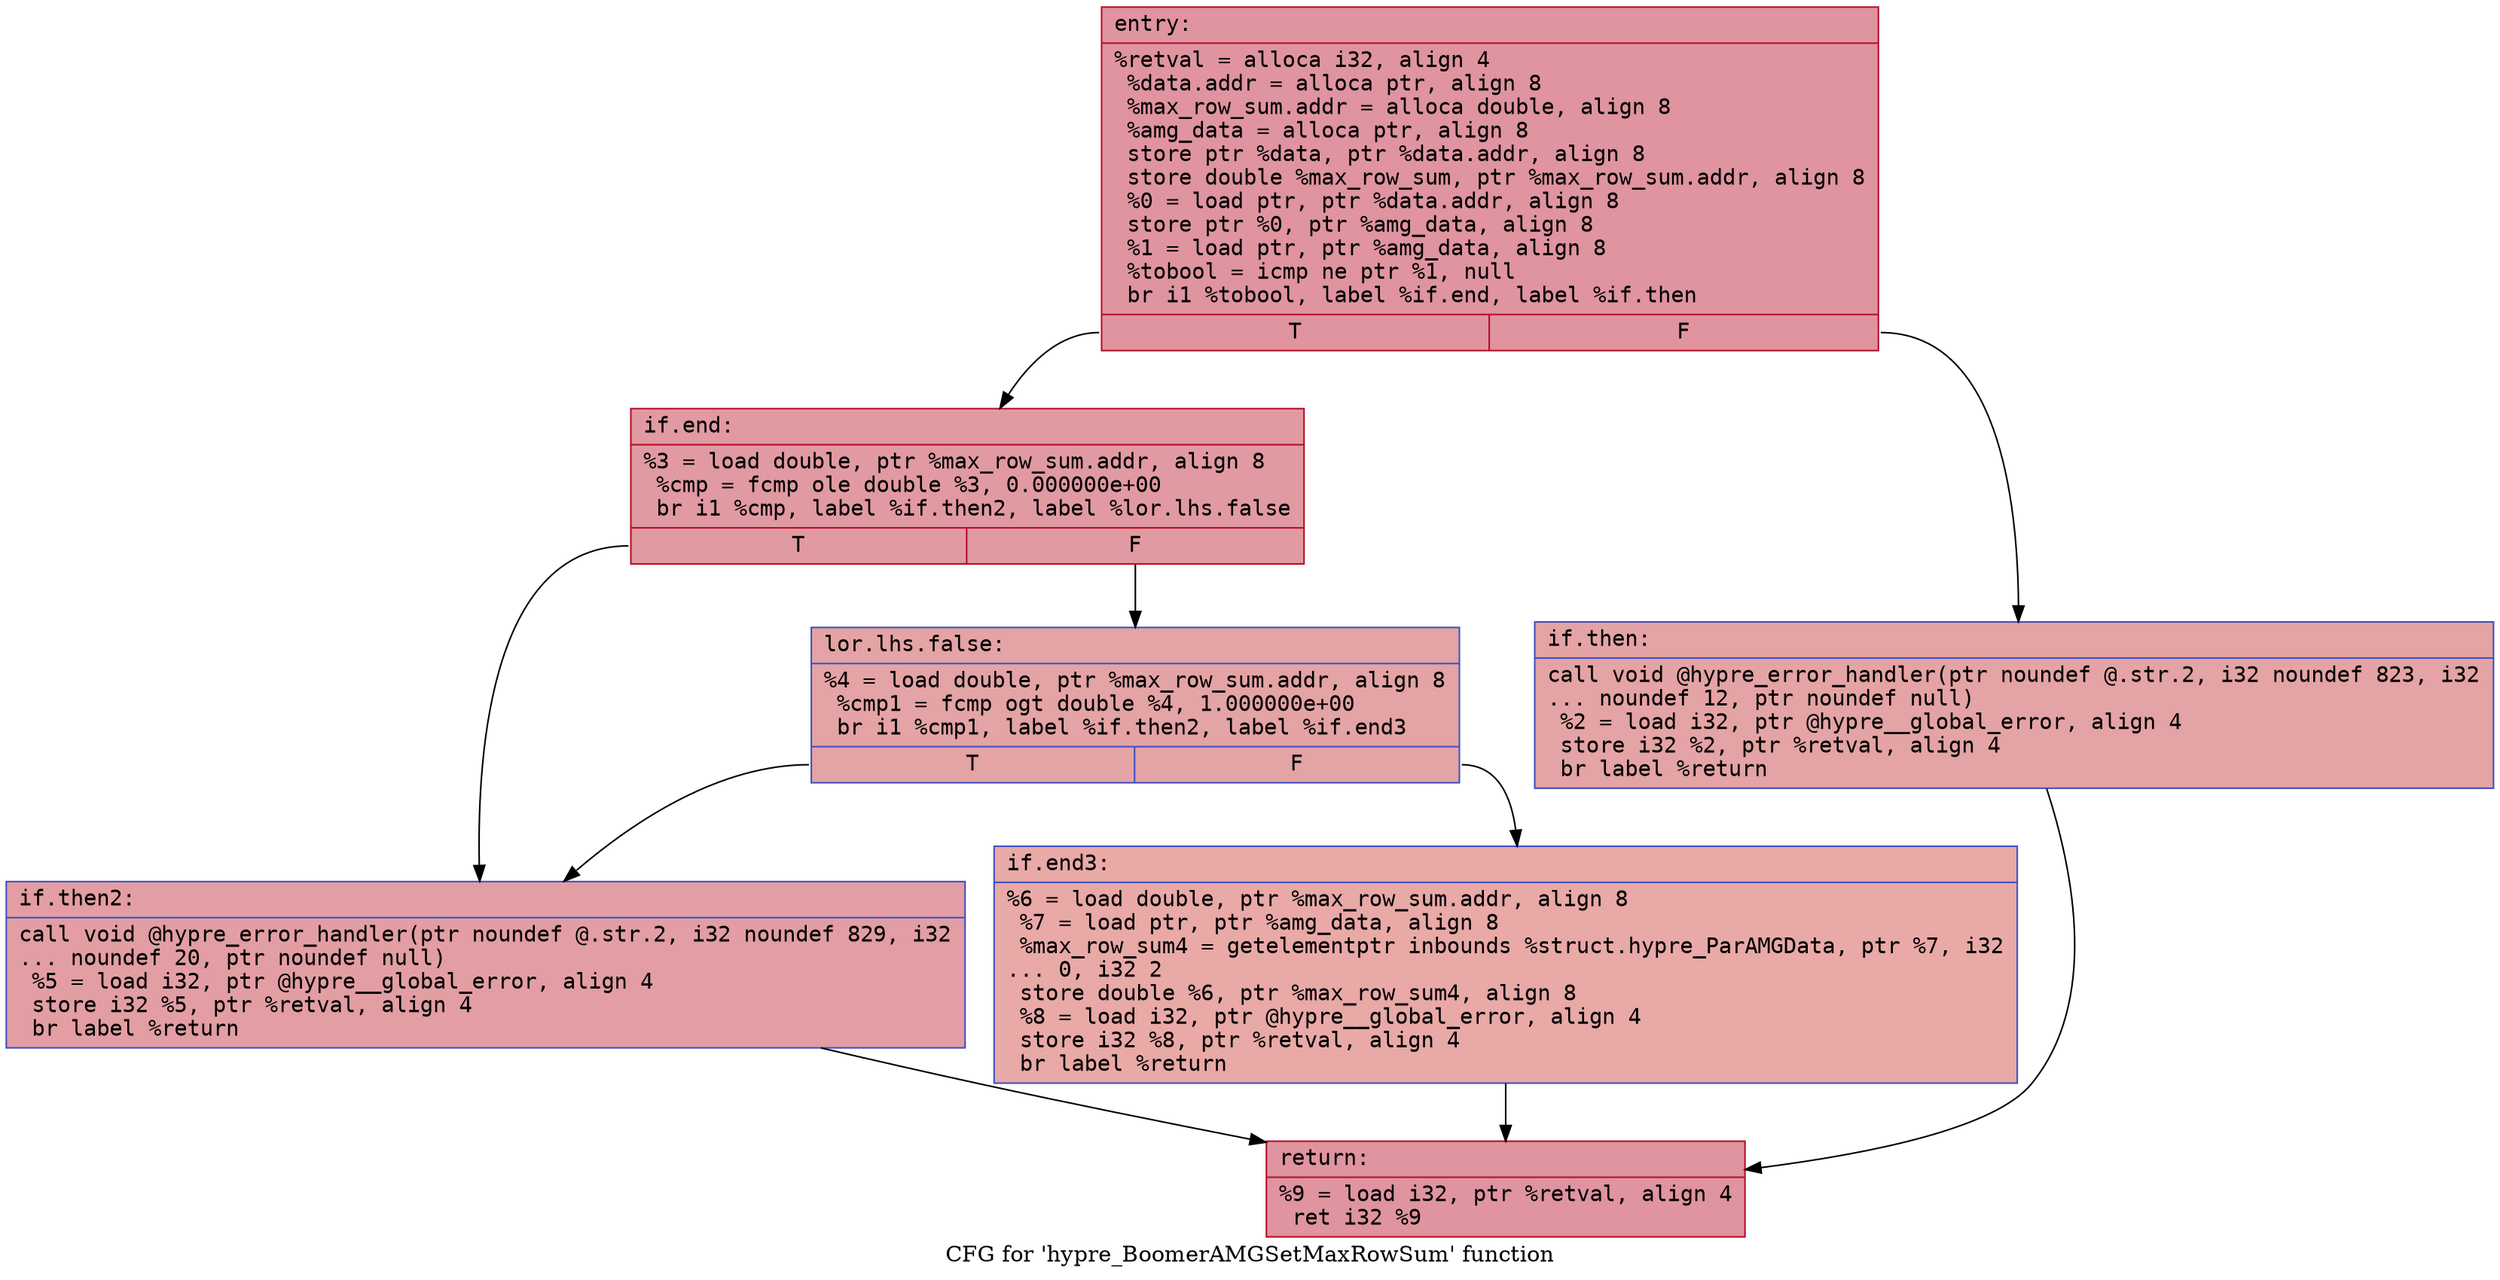 digraph "CFG for 'hypre_BoomerAMGSetMaxRowSum' function" {
	label="CFG for 'hypre_BoomerAMGSetMaxRowSum' function";

	Node0x55fa809c1fb0 [shape=record,color="#b70d28ff", style=filled, fillcolor="#b70d2870" fontname="Courier",label="{entry:\l|  %retval = alloca i32, align 4\l  %data.addr = alloca ptr, align 8\l  %max_row_sum.addr = alloca double, align 8\l  %amg_data = alloca ptr, align 8\l  store ptr %data, ptr %data.addr, align 8\l  store double %max_row_sum, ptr %max_row_sum.addr, align 8\l  %0 = load ptr, ptr %data.addr, align 8\l  store ptr %0, ptr %amg_data, align 8\l  %1 = load ptr, ptr %amg_data, align 8\l  %tobool = icmp ne ptr %1, null\l  br i1 %tobool, label %if.end, label %if.then\l|{<s0>T|<s1>F}}"];
	Node0x55fa809c1fb0:s0 -> Node0x55fa809c25d0[tooltip="entry -> if.end\nProbability 62.50%" ];
	Node0x55fa809c1fb0:s1 -> Node0x55fa809c2640[tooltip="entry -> if.then\nProbability 37.50%" ];
	Node0x55fa809c2640 [shape=record,color="#3d50c3ff", style=filled, fillcolor="#c32e3170" fontname="Courier",label="{if.then:\l|  call void @hypre_error_handler(ptr noundef @.str.2, i32 noundef 823, i32\l... noundef 12, ptr noundef null)\l  %2 = load i32, ptr @hypre__global_error, align 4\l  store i32 %2, ptr %retval, align 4\l  br label %return\l}"];
	Node0x55fa809c2640 -> Node0x55fa809c2a10[tooltip="if.then -> return\nProbability 100.00%" ];
	Node0x55fa809c25d0 [shape=record,color="#b70d28ff", style=filled, fillcolor="#bb1b2c70" fontname="Courier",label="{if.end:\l|  %3 = load double, ptr %max_row_sum.addr, align 8\l  %cmp = fcmp ole double %3, 0.000000e+00\l  br i1 %cmp, label %if.then2, label %lor.lhs.false\l|{<s0>T|<s1>F}}"];
	Node0x55fa809c25d0:s0 -> Node0x55fa809c2be0[tooltip="if.end -> if.then2\nProbability 50.00%" ];
	Node0x55fa809c25d0:s1 -> Node0x55fa809c2dd0[tooltip="if.end -> lor.lhs.false\nProbability 50.00%" ];
	Node0x55fa809c2dd0 [shape=record,color="#3d50c3ff", style=filled, fillcolor="#c32e3170" fontname="Courier",label="{lor.lhs.false:\l|  %4 = load double, ptr %max_row_sum.addr, align 8\l  %cmp1 = fcmp ogt double %4, 1.000000e+00\l  br i1 %cmp1, label %if.then2, label %if.end3\l|{<s0>T|<s1>F}}"];
	Node0x55fa809c2dd0:s0 -> Node0x55fa809c2be0[tooltip="lor.lhs.false -> if.then2\nProbability 50.00%" ];
	Node0x55fa809c2dd0:s1 -> Node0x55fa809c3060[tooltip="lor.lhs.false -> if.end3\nProbability 50.00%" ];
	Node0x55fa809c2be0 [shape=record,color="#3d50c3ff", style=filled, fillcolor="#be242e70" fontname="Courier",label="{if.then2:\l|  call void @hypre_error_handler(ptr noundef @.str.2, i32 noundef 829, i32\l... noundef 20, ptr noundef null)\l  %5 = load i32, ptr @hypre__global_error, align 4\l  store i32 %5, ptr %retval, align 4\l  br label %return\l}"];
	Node0x55fa809c2be0 -> Node0x55fa809c2a10[tooltip="if.then2 -> return\nProbability 100.00%" ];
	Node0x55fa809c3060 [shape=record,color="#3d50c3ff", style=filled, fillcolor="#ca3b3770" fontname="Courier",label="{if.end3:\l|  %6 = load double, ptr %max_row_sum.addr, align 8\l  %7 = load ptr, ptr %amg_data, align 8\l  %max_row_sum4 = getelementptr inbounds %struct.hypre_ParAMGData, ptr %7, i32\l... 0, i32 2\l  store double %6, ptr %max_row_sum4, align 8\l  %8 = load i32, ptr @hypre__global_error, align 4\l  store i32 %8, ptr %retval, align 4\l  br label %return\l}"];
	Node0x55fa809c3060 -> Node0x55fa809c2a10[tooltip="if.end3 -> return\nProbability 100.00%" ];
	Node0x55fa809c2a10 [shape=record,color="#b70d28ff", style=filled, fillcolor="#b70d2870" fontname="Courier",label="{return:\l|  %9 = load i32, ptr %retval, align 4\l  ret i32 %9\l}"];
}
